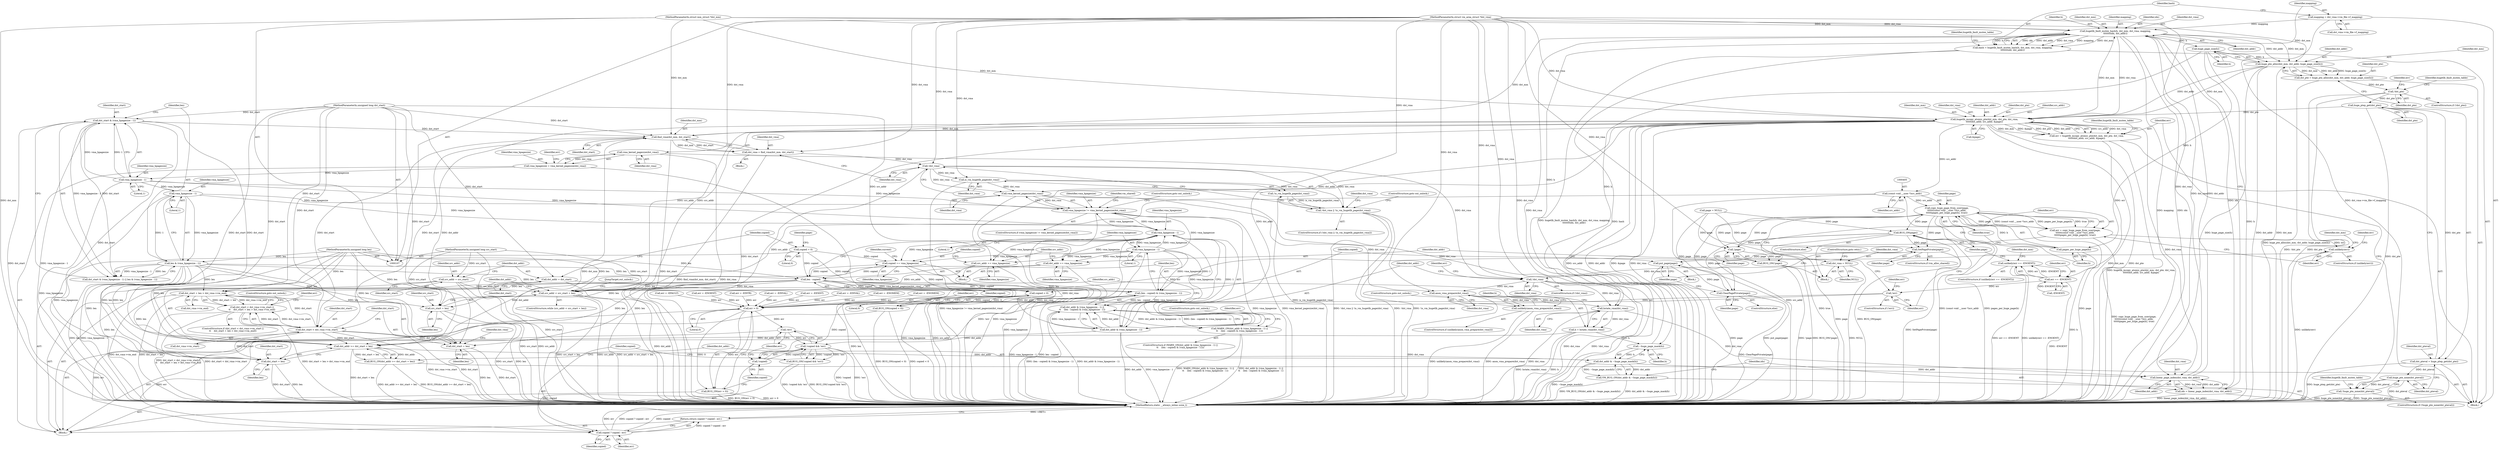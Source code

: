 digraph "0_linux_29ec90660d68bbdd69507c1c8b4e33aa299278b1_2@API" {
"1000314" [label="(Call,hugetlb_fault_mutex_hash(h, dst_mm, dst_vma, mapping,\n\t\t\t\t\t\t\t\tidx, dst_addr))"];
"1000298" [label="(Call,~huge_page_mask(h))"];
"1000335" [label="(Call,huge_page_size(h))"];
"1000314" [label="(Call,hugetlb_fault_mutex_hash(h, dst_mm, dst_vma, mapping,\n\t\t\t\t\t\t\t\tidx, dst_addr))"];
"1000368" [label="(Call,hugetlb_mcopy_atomic_pte(dst_mm, dst_pte, dst_vma,\n\t\t\t\t\t\tdst_addr, src_addr, &page))"];
"1000332" [label="(Call,huge_pte_alloc(dst_mm, dst_addr, huge_page_size(h)))"];
"1000108" [label="(MethodParameterIn,struct mm_struct *dst_mm)"];
"1000353" [label="(Call,huge_ptep_get(dst_pte))"];
"1000338" [label="(Call,!dst_pte)"];
"1000330" [label="(Call,dst_pte = huge_pte_alloc(dst_mm, dst_addr, huge_page_size(h)))"];
"1000109" [label="(MethodParameterIn,struct vm_area_struct *dst_vma)"];
"1000282" [label="(Call,src_addr < src_start + len)"];
"1000153" [label="(Call,src_addr = src_start)"];
"1000111" [label="(MethodParameterIn,unsigned long src_start)"];
"1000404" [label="(Call,(const void __user *)src_addr)"];
"1000438" [label="(Call,src_addr += vma_hpagesize)"];
"1000253" [label="(Call,vma_hpagesize - 1)"];
"1000177" [label="(Call,vma_hpagesize - 1)"];
"1000165" [label="(Call,vma_hpagesize = vma_kernel_pagesize(dst_vma))"];
"1000167" [label="(Call,vma_kernel_pagesize(dst_vma))"];
"1000236" [label="(Call,vma_hpagesize != vma_kernel_pagesize(dst_vma))"];
"1000260" [label="(Call,vma_hpagesize - 1)"];
"1000182" [label="(Call,vma_hpagesize - 1)"];
"1000238" [label="(Call,vma_kernel_pagesize(dst_vma))"];
"1000205" [label="(Call,is_vm_hugetlb_page(dst_vma))"];
"1000202" [label="(Call,!dst_vma)"];
"1000195" [label="(Call,dst_vma = find_vma(dst_mm, dst_start))"];
"1000197" [label="(Call,find_vma(dst_mm, dst_start))"];
"1000175" [label="(Call,dst_start & (vma_hpagesize - 1))"];
"1000110" [label="(MethodParameterIn,unsigned long dst_start)"];
"1000218" [label="(Call,dst_start < dst_vma->vm_start)"];
"1000180" [label="(Call,len & (vma_hpagesize - 1))"];
"1000112" [label="(MethodParameterIn,unsigned long len)"];
"1000257" [label="(Call,len - copied)"];
"1000441" [label="(Call,copied += vma_hpagesize)"];
"1000159" [label="(Call,copied = 0)"];
"1000302" [label="(Call,linear_page_index(dst_vma, dst_addr))"];
"1000279" [label="(Call,hstate_vma(dst_vma))"];
"1000188" [label="(Call,!dst_vma)"];
"1000424" [label="(Call,dst_vma = NULL)"];
"1000274" [label="(Call,anon_vma_prepare(dst_vma))"];
"1000296" [label="(Call,dst_addr & ~huge_page_mask(h))"];
"1000290" [label="(Call,dst_addr >= dst_start + len)"];
"1000435" [label="(Call,dst_addr += vma_hpagesize)"];
"1000251" [label="(Call,dst_addr & (vma_hpagesize - 1))"];
"1000156" [label="(Call,dst_addr = dst_start)"];
"1000305" [label="(Call,mapping = dst_vma->vm_file->f_mapping)"];
"1000300" [label="(Call,idx = linear_page_index(dst_vma, dst_addr))"];
"1000277" [label="(Call,h = hstate_vma(dst_vma))"];
"1000312" [label="(Call,hash = hugetlb_fault_mutex_hash(h, dst_mm, dst_vma, mapping,\n\t\t\t\t\t\t\t\tidx, dst_addr))"];
"1000351" [label="(Call,dst_pteval = huge_ptep_get(dst_pte))"];
"1000357" [label="(Call,huge_pte_none(dst_pteval))"];
"1000356" [label="(Call,!huge_pte_none(dst_pteval))"];
"1000201" [label="(Call,!dst_vma || !is_vm_hugetlb_page(dst_vma))"];
"1000204" [label="(Call,!is_vm_hugetlb_page(dst_vma))"];
"1000250" [label="(Call,dst_addr & (vma_hpagesize - 1) ||\n\t\t    (len - copied) & (vma_hpagesize - 1))"];
"1000249" [label="(Call,WARN_ON(dst_addr & (vma_hpagesize - 1) ||\n\t\t    (len - copied) & (vma_hpagesize - 1)))"];
"1000289" [label="(Call,BUG_ON(dst_addr >= dst_start + len))"];
"1000295" [label="(Call,VM_BUG_ON(dst_addr & ~huge_page_mask(h)))"];
"1000407" [label="(Call,pages_per_huge_page(h))"];
"1000402" [label="(Call,copy_huge_page_from_user(page,\n\t\t\t\t\t\t(const void __user *)src_addr,\n\t\t\t\t\t\tpages_per_huge_page(h), true))"];
"1000398" [label="(Call,!page)"];
"1000397" [label="(Call,BUG_ON(!page))"];
"1000400" [label="(Call,err = copy_huge_page_from_user(page,\n\t\t\t\t\t\t(const void __user *)src_addr,\n\t\t\t\t\t\tpages_per_huge_page(h), true))"];
"1000411" [label="(Call,unlikely(err))"];
"1000478" [label="(Call,err > 0)"];
"1000477" [label="(Call,BUG_ON(err > 0))"];
"1000485" [label="(Call,!err)"];
"1000482" [label="(Call,!copied && !err)"];
"1000481" [label="(Call,BUG_ON(!copied && !err))"];
"1000488" [label="(Call,copied ? copied : err)"];
"1000487" [label="(Return,return copied ? copied : err;)"];
"1000429" [label="(Call,BUG_ON(page))"];
"1000466" [label="(Call,SetPagePrivate(page))"];
"1000471" [label="(Call,put_page(page))"];
"1000469" [label="(Call,ClearPagePrivate(page))"];
"1000256" [label="(Call,(len - copied) & (vma_hpagesize - 1))"];
"1000223" [label="(Call,dst_start + len > dst_vma->vm_end)"];
"1000217" [label="(Call,dst_start < dst_vma->vm_start ||\n\t\t    dst_start + len > dst_vma->vm_end)"];
"1000224" [label="(Call,dst_start + len)"];
"1000284" [label="(Call,src_start + len)"];
"1000292" [label="(Call,dst_start + len)"];
"1000474" [label="(Call,copied < 0)"];
"1000473" [label="(Call,BUG_ON(copied < 0))"];
"1000483" [label="(Call,!copied)"];
"1000273" [label="(Call,unlikely(anon_vma_prepare(dst_vma)))"];
"1000366" [label="(Call,err = hugetlb_mcopy_atomic_pte(dst_mm, dst_pte, dst_vma,\n\t\t\t\t\t\tdst_addr, src_addr, &page))"];
"1000387" [label="(Call,err == -ENOENT)"];
"1000386" [label="(Call,unlikely(err == -ENOENT))"];
"1000432" [label="(Call,!err)"];
"1000474" [label="(Call,copied < 0)"];
"1000276" [label="(ControlStructure,goto out_unlock;)"];
"1000315" [label="(Identifier,h)"];
"1000249" [label="(Call,WARN_ON(dst_addr & (vma_hpagesize - 1) ||\n\t\t    (len - copied) & (vma_hpagesize - 1)))"];
"1000198" [label="(Identifier,dst_mm)"];
"1000429" [label="(Call,BUG_ON(page))"];
"1000182" [label="(Call,vma_hpagesize - 1)"];
"1000199" [label="(Identifier,dst_start)"];
"1000482" [label="(Call,!copied && !err)"];
"1000402" [label="(Call,copy_huge_page_from_user(page,\n\t\t\t\t\t\t(const void __user *)src_addr,\n\t\t\t\t\t\tpages_per_huge_page(h), true))"];
"1000473" [label="(Call,BUG_ON(copied < 0))"];
"1000478" [label="(Call,err > 0)"];
"1000168" [label="(Identifier,dst_vma)"];
"1000441" [label="(Call,copied += vma_hpagesize)"];
"1000295" [label="(Call,VM_BUG_ON(dst_addr & ~huge_page_mask(h)))"];
"1000438" [label="(Call,src_addr += vma_hpagesize)"];
"1000338" [label="(Call,!dst_pte)"];
"1000204" [label="(Call,!is_vm_hugetlb_page(dst_vma))"];
"1000287" [label="(Block,)"];
"1000248" [label="(ControlStructure,if (WARN_ON(dst_addr & (vma_hpagesize - 1) ||\n\t\t    (len - copied) & (vma_hpagesize - 1))))"];
"1000154" [label="(Identifier,src_addr)"];
"1000344" [label="(Identifier,hugetlb_fault_mutex_table)"];
"1000195" [label="(Call,dst_vma = find_vma(dst_mm, dst_start))"];
"1000190" [label="(Block,)"];
"1000463" [label="(Block,)"];
"1000386" [label="(Call,unlikely(err == -ENOENT))"];
"1000385" [label="(ControlStructure,if (unlikely(err == -ENOENT)))"];
"1000395" [label="(Identifier,dst_mm)"];
"1000170" [label="(Identifier,err)"];
"1000337" [label="(ControlStructure,if (!dst_pte))"];
"1000348" [label="(Identifier,err)"];
"1000437" [label="(Identifier,vma_hpagesize)"];
"1000205" [label="(Call,is_vm_hugetlb_page(dst_vma))"];
"1000280" [label="(Identifier,dst_vma)"];
"1000443" [label="(Identifier,vma_hpagesize)"];
"1000216" [label="(ControlStructure,if (dst_start < dst_vma->vm_start ||\n\t\t    dst_start + len > dst_vma->vm_end))"];
"1000112" [label="(MethodParameterIn,unsigned long len)"];
"1000175" [label="(Call,dst_start & (vma_hpagesize - 1))"];
"1000355" [label="(ControlStructure,if (!huge_pte_none(dst_pteval)))"];
"1000212" [label="(Identifier,dst_vma)"];
"1000469" [label="(Call,ClearPagePrivate(page))"];
"1000231" [label="(Call,err = -EINVAL)"];
"1000488" [label="(Call,copied ? copied : err)"];
"1000178" [label="(Identifier,vma_hpagesize)"];
"1000272" [label="(ControlStructure,if (unlikely(anon_vma_prepare(dst_vma))))"];
"1000242" [label="(Identifier,vm_shared)"];
"1000301" [label="(Identifier,idx)"];
"1000363" [label="(Identifier,hugetlb_fault_mutex_table)"];
"1000219" [label="(Identifier,dst_start)"];
"1000415" [label="(Identifier,err)"];
"1000236" [label="(Call,vma_hpagesize != vma_kernel_pagesize(dst_vma))"];
"1000431" [label="(ControlStructure,if (!err))"];
"1000486" [label="(Identifier,err)"];
"1000110" [label="(MethodParameterIn,unsigned long dst_start)"];
"1000330" [label="(Call,dst_pte = huge_pte_alloc(dst_mm, dst_addr, huge_page_size(h)))"];
"1000454" [label="(JumpTarget,out_unlock:)"];
"1000440" [label="(Identifier,vma_hpagesize)"];
"1000468" [label="(ControlStructure,else)"];
"1000404" [label="(Call,(const void __user *)src_addr)"];
"1000487" [label="(Return,return copied ? copied : err;)"];
"1000399" [label="(Identifier,page)"];
"1000466" [label="(Call,SetPagePrivate(page))"];
"1000259" [label="(Identifier,copied)"];
"1000477" [label="(Call,BUG_ON(err > 0))"];
"1000410" [label="(ControlStructure,if (unlikely(err)))"];
"1000230" [label="(ControlStructure,goto out_unlock;)"];
"1000273" [label="(Call,unlikely(anon_vma_prepare(dst_vma)))"];
"1000306" [label="(Identifier,mapping)"];
"1000160" [label="(Identifier,copied)"];
"1000480" [label="(Literal,0)"];
"1000305" [label="(Call,mapping = dst_vma->vm_file->f_mapping)"];
"1000412" [label="(Identifier,err)"];
"1000407" [label="(Call,pages_per_huge_page(h))"];
"1000347" [label="(Call,err = -EEXIST)"];
"1000274" [label="(Call,anon_vma_prepare(dst_vma))"];
"1000169" [label="(Call,err = -EINVAL)"];
"1000206" [label="(Identifier,dst_vma)"];
"1000324" [label="(Identifier,hugetlb_fault_mutex_table)"];
"1000356" [label="(Call,!huge_pte_none(dst_pteval))"];
"1000373" [label="(Identifier,src_addr)"];
"1000326" [label="(Call,err = -ENOMEM)"];
"1000470" [label="(Identifier,page)"];
"1000485" [label="(Call,!err)"];
"1000369" [label="(Identifier,dst_mm)"];
"1000334" [label="(Identifier,dst_addr)"];
"1000483" [label="(Call,!copied)"];
"1000467" [label="(Identifier,page)"];
"1000371" [label="(Identifier,dst_vma)"];
"1000281" [label="(ControlStructure,while (src_addr < src_start + len))"];
"1000200" [label="(ControlStructure,if (!dst_vma || !is_vm_hugetlb_page(dst_vma)))"];
"1000316" [label="(Identifier,dst_mm)"];
"1000189" [label="(Identifier,dst_vma)"];
"1000279" [label="(Call,hstate_vma(dst_vma))"];
"1000255" [label="(Literal,1)"];
"1000161" [label="(Literal,0)"];
"1000296" [label="(Call,dst_addr & ~huge_page_mask(h))"];
"1000167" [label="(Call,vma_kernel_pagesize(dst_vma))"];
"1000196" [label="(Identifier,dst_vma)"];
"1000379" [label="(Identifier,hugetlb_fault_mutex_table)"];
"1000201" [label="(Call,!dst_vma || !is_vm_hugetlb_page(dst_vma))"];
"1000179" [label="(Literal,1)"];
"1000432" [label="(Call,!err)"];
"1000183" [label="(Identifier,vma_hpagesize)"];
"1000225" [label="(Identifier,dst_start)"];
"1000312" [label="(Call,hash = hugetlb_fault_mutex_hash(h, dst_mm, dst_vma, mapping,\n\t\t\t\t\t\t\t\tidx, dst_addr))"];
"1000318" [label="(Identifier,mapping)"];
"1000250" [label="(Call,dst_addr & (vma_hpagesize - 1) ||\n\t\t    (len - copied) & (vma_hpagesize - 1))"];
"1000253" [label="(Call,vma_hpagesize - 1)"];
"1000298" [label="(Call,~huge_page_mask(h))"];
"1000111" [label="(MethodParameterIn,unsigned long src_start)"];
"1000218" [label="(Call,dst_start < dst_vma->vm_start)"];
"1000264" [label="(Call,err = -ENOMEM)"];
"1000354" [label="(Identifier,dst_pte)"];
"1000282" [label="(Call,src_addr < src_start + len)"];
"1000353" [label="(Call,huge_ptep_get(dst_pte))"];
"1000227" [label="(Call,dst_vma->vm_end)"];
"1000435" [label="(Call,dst_addr += vma_hpagesize)"];
"1000439" [label="(Identifier,src_addr)"];
"1000158" [label="(Identifier,dst_start)"];
"1000414" [label="(Call,err = -EFAULT)"];
"1000299" [label="(Identifier,h)"];
"1000302" [label="(Call,linear_page_index(dst_vma, dst_addr))"];
"1000265" [label="(Identifier,err)"];
"1000226" [label="(Identifier,len)"];
"1000409" [label="(Identifier,true)"];
"1000162" [label="(Call,page = NULL)"];
"1000442" [label="(Identifier,copied)"];
"1000277" [label="(Call,h = hstate_vma(dst_vma))"];
"1000263" [label="(ControlStructure,goto out_unlock;)"];
"1000403" [label="(Identifier,page)"];
"1000481" [label="(Call,BUG_ON(!copied && !err))"];
"1000333" [label="(Identifier,dst_mm)"];
"1000262" [label="(Literal,1)"];
"1000430" [label="(Identifier,page)"];
"1000464" [label="(ControlStructure,if (vm_alloc_shared))"];
"1000387" [label="(Call,err == -ENOENT)"];
"1000357" [label="(Call,huge_pte_none(dst_pteval))"];
"1000304" [label="(Identifier,dst_addr)"];
"1000374" [label="(Call,&page)"];
"1000401" [label="(Identifier,err)"];
"1000220" [label="(Call,dst_vma->vm_start)"];
"1000422" [label="(Identifier,dst_mm)"];
"1000224" [label="(Call,dst_start + len)"];
"1000427" [label="(ControlStructure,goto retry;)"];
"1000109" [label="(MethodParameterIn,struct vm_area_struct *dst_vma)"];
"1000188" [label="(Call,!dst_vma)"];
"1000408" [label="(Identifier,h)"];
"1000397" [label="(Call,BUG_ON(!page))"];
"1000452" [label="(Identifier,err)"];
"1000319" [label="(Identifier,idx)"];
"1000228" [label="(Identifier,dst_vma)"];
"1000235" [label="(ControlStructure,if (vma_hpagesize != vma_kernel_pagesize(dst_vma)))"];
"1000239" [label="(Identifier,dst_vma)"];
"1000176" [label="(Identifier,dst_start)"];
"1000203" [label="(Identifier,dst_vma)"];
"1000428" [label="(ControlStructure,else)"];
"1000180" [label="(Call,len & (vma_hpagesize - 1))"];
"1000257" [label="(Call,len - copied)"];
"1000411" [label="(Call,unlikely(err))"];
"1000184" [label="(Literal,1)"];
"1000223" [label="(Call,dst_start + len > dst_vma->vm_end)"];
"1000202" [label="(Call,!dst_vma)"];
"1000433" [label="(Identifier,err)"];
"1000389" [label="(Call,-ENOENT)"];
"1000207" [label="(ControlStructure,goto out_unlock;)"];
"1000425" [label="(Identifier,dst_vma)"];
"1000368" [label="(Call,hugetlb_mcopy_atomic_pte(dst_mm, dst_pte, dst_vma,\n\t\t\t\t\t\tdst_addr, src_addr, &page))"];
"1000177" [label="(Call,vma_hpagesize - 1)"];
"1000157" [label="(Identifier,dst_addr)"];
"1000331" [label="(Identifier,dst_pte)"];
"1000400" [label="(Call,err = copy_huge_page_from_user(page,\n\t\t\t\t\t\t(const void __user *)src_addr,\n\t\t\t\t\t\tpages_per_huge_page(h), true))"];
"1000191" [label="(Call,err = -ENOENT)"];
"1000335" [label="(Call,huge_page_size(h))"];
"1000275" [label="(Identifier,dst_vma)"];
"1000339" [label="(Identifier,dst_pte)"];
"1000367" [label="(Identifier,err)"];
"1000291" [label="(Identifier,dst_addr)"];
"1000320" [label="(Identifier,dst_addr)"];
"1000424" [label="(Call,dst_vma = NULL)"];
"1000283" [label="(Identifier,src_addr)"];
"1000434" [label="(Block,)"];
"1000388" [label="(Identifier,err)"];
"1000289" [label="(Call,BUG_ON(dst_addr >= dst_start + len))"];
"1000187" [label="(ControlStructure,if (!dst_vma))"];
"1000406" [label="(Identifier,src_addr)"];
"1000471" [label="(Call,put_page(page))"];
"1000260" [label="(Call,vma_hpagesize - 1)"];
"1000181" [label="(Identifier,len)"];
"1000251" [label="(Call,dst_addr & (vma_hpagesize - 1))"];
"1000240" [label="(ControlStructure,goto out_unlock;)"];
"1000475" [label="(Identifier,copied)"];
"1000256" [label="(Call,(len - copied) & (vma_hpagesize - 1))"];
"1000254" [label="(Identifier,vma_hpagesize)"];
"1000372" [label="(Identifier,dst_addr)"];
"1000358" [label="(Identifier,dst_pteval)"];
"1000155" [label="(Identifier,src_start)"];
"1000490" [label="(Identifier,copied)"];
"1000293" [label="(Identifier,dst_start)"];
"1000303" [label="(Identifier,dst_vma)"];
"1000479" [label="(Identifier,err)"];
"1000166" [label="(Identifier,vma_hpagesize)"];
"1000370" [label="(Identifier,dst_pte)"];
"1000484" [label="(Identifier,copied)"];
"1000258" [label="(Identifier,len)"];
"1000163" [label="(Identifier,page)"];
"1000307" [label="(Call,dst_vma->vm_file->f_mapping)"];
"1000217" [label="(Call,dst_start < dst_vma->vm_start ||\n\t\t    dst_start + len > dst_vma->vm_end)"];
"1000352" [label="(Identifier,dst_pteval)"];
"1000366" [label="(Call,err = hugetlb_mcopy_atomic_pte(dst_mm, dst_pte, dst_vma,\n\t\t\t\t\t\tdst_addr, src_addr, &page))"];
"1000197" [label="(Call,find_vma(dst_mm, dst_start))"];
"1000278" [label="(Identifier,h)"];
"1000153" [label="(Call,src_addr = src_start)"];
"1000446" [label="(Identifier,current)"];
"1000284" [label="(Call,src_start + len)"];
"1000252" [label="(Identifier,dst_addr)"];
"1000447" [label="(Call,err = -EINTR)"];
"1000174" [label="(Call,dst_start & (vma_hpagesize - 1) || len & (vma_hpagesize - 1))"];
"1000108" [label="(MethodParameterIn,struct mm_struct *dst_mm)"];
"1000156" [label="(Call,dst_addr = dst_start)"];
"1000491" [label="(Identifier,err)"];
"1000472" [label="(Identifier,page)"];
"1000476" [label="(Literal,0)"];
"1000114" [label="(Block,)"];
"1000436" [label="(Identifier,dst_addr)"];
"1000292" [label="(Call,dst_start + len)"];
"1000391" [label="(Block,)"];
"1000159" [label="(Call,copied = 0)"];
"1000290" [label="(Call,dst_addr >= dst_start + len)"];
"1000317" [label="(Identifier,dst_vma)"];
"1000238" [label="(Call,vma_kernel_pagesize(dst_vma))"];
"1000192" [label="(Identifier,err)"];
"1000261" [label="(Identifier,vma_hpagesize)"];
"1000286" [label="(Identifier,len)"];
"1000232" [label="(Identifier,err)"];
"1000237" [label="(Identifier,vma_hpagesize)"];
"1000285" [label="(Identifier,src_start)"];
"1000314" [label="(Call,hugetlb_fault_mutex_hash(h, dst_mm, dst_vma, mapping,\n\t\t\t\t\t\t\t\tidx, dst_addr))"];
"1000300" [label="(Call,idx = linear_page_index(dst_vma, dst_addr))"];
"1000313" [label="(Identifier,hash)"];
"1000492" [label="(MethodReturn,static __always_inline ssize_t)"];
"1000165" [label="(Call,vma_hpagesize = vma_kernel_pagesize(dst_vma))"];
"1000426" [label="(Identifier,NULL)"];
"1000332" [label="(Call,huge_pte_alloc(dst_mm, dst_addr, huge_page_size(h)))"];
"1000294" [label="(Identifier,len)"];
"1000351" [label="(Call,dst_pteval = huge_ptep_get(dst_pte))"];
"1000398" [label="(Call,!page)"];
"1000297" [label="(Identifier,dst_addr)"];
"1000489" [label="(Identifier,copied)"];
"1000336" [label="(Identifier,h)"];
"1000314" -> "1000312"  [label="AST: "];
"1000314" -> "1000320"  [label="CFG: "];
"1000315" -> "1000314"  [label="AST: "];
"1000316" -> "1000314"  [label="AST: "];
"1000317" -> "1000314"  [label="AST: "];
"1000318" -> "1000314"  [label="AST: "];
"1000319" -> "1000314"  [label="AST: "];
"1000320" -> "1000314"  [label="AST: "];
"1000312" -> "1000314"  [label="CFG: "];
"1000314" -> "1000492"  [label="DDG: mapping"];
"1000314" -> "1000492"  [label="DDG: idx"];
"1000314" -> "1000492"  [label="DDG: dst_vma"];
"1000314" -> "1000312"  [label="DDG: idx"];
"1000314" -> "1000312"  [label="DDG: dst_addr"];
"1000314" -> "1000312"  [label="DDG: dst_vma"];
"1000314" -> "1000312"  [label="DDG: mapping"];
"1000314" -> "1000312"  [label="DDG: dst_mm"];
"1000314" -> "1000312"  [label="DDG: h"];
"1000298" -> "1000314"  [label="DDG: h"];
"1000368" -> "1000314"  [label="DDG: dst_mm"];
"1000197" -> "1000314"  [label="DDG: dst_mm"];
"1000108" -> "1000314"  [label="DDG: dst_mm"];
"1000302" -> "1000314"  [label="DDG: dst_vma"];
"1000302" -> "1000314"  [label="DDG: dst_addr"];
"1000109" -> "1000314"  [label="DDG: dst_vma"];
"1000305" -> "1000314"  [label="DDG: mapping"];
"1000300" -> "1000314"  [label="DDG: idx"];
"1000314" -> "1000332"  [label="DDG: dst_mm"];
"1000314" -> "1000332"  [label="DDG: dst_addr"];
"1000314" -> "1000335"  [label="DDG: h"];
"1000314" -> "1000368"  [label="DDG: dst_vma"];
"1000298" -> "1000296"  [label="AST: "];
"1000298" -> "1000299"  [label="CFG: "];
"1000299" -> "1000298"  [label="AST: "];
"1000296" -> "1000298"  [label="CFG: "];
"1000298" -> "1000296"  [label="DDG: h"];
"1000335" -> "1000298"  [label="DDG: h"];
"1000277" -> "1000298"  [label="DDG: h"];
"1000335" -> "1000332"  [label="AST: "];
"1000335" -> "1000336"  [label="CFG: "];
"1000336" -> "1000335"  [label="AST: "];
"1000332" -> "1000335"  [label="CFG: "];
"1000335" -> "1000492"  [label="DDG: h"];
"1000335" -> "1000332"  [label="DDG: h"];
"1000335" -> "1000407"  [label="DDG: h"];
"1000368" -> "1000366"  [label="AST: "];
"1000368" -> "1000374"  [label="CFG: "];
"1000369" -> "1000368"  [label="AST: "];
"1000370" -> "1000368"  [label="AST: "];
"1000371" -> "1000368"  [label="AST: "];
"1000372" -> "1000368"  [label="AST: "];
"1000373" -> "1000368"  [label="AST: "];
"1000374" -> "1000368"  [label="AST: "];
"1000366" -> "1000368"  [label="CFG: "];
"1000368" -> "1000492"  [label="DDG: dst_mm"];
"1000368" -> "1000492"  [label="DDG: dst_pte"];
"1000368" -> "1000492"  [label="DDG: src_addr"];
"1000368" -> "1000492"  [label="DDG: dst_addr"];
"1000368" -> "1000492"  [label="DDG: &page"];
"1000368" -> "1000492"  [label="DDG: dst_vma"];
"1000368" -> "1000197"  [label="DDG: dst_mm"];
"1000368" -> "1000251"  [label="DDG: dst_addr"];
"1000368" -> "1000282"  [label="DDG: src_addr"];
"1000368" -> "1000290"  [label="DDG: dst_addr"];
"1000368" -> "1000302"  [label="DDG: dst_vma"];
"1000368" -> "1000366"  [label="DDG: src_addr"];
"1000368" -> "1000366"  [label="DDG: dst_vma"];
"1000368" -> "1000366"  [label="DDG: dst_mm"];
"1000368" -> "1000366"  [label="DDG: &page"];
"1000368" -> "1000366"  [label="DDG: dst_pte"];
"1000368" -> "1000366"  [label="DDG: dst_addr"];
"1000332" -> "1000368"  [label="DDG: dst_mm"];
"1000332" -> "1000368"  [label="DDG: dst_addr"];
"1000108" -> "1000368"  [label="DDG: dst_mm"];
"1000353" -> "1000368"  [label="DDG: dst_pte"];
"1000109" -> "1000368"  [label="DDG: dst_vma"];
"1000282" -> "1000368"  [label="DDG: src_addr"];
"1000368" -> "1000404"  [label="DDG: src_addr"];
"1000368" -> "1000435"  [label="DDG: dst_addr"];
"1000368" -> "1000438"  [label="DDG: src_addr"];
"1000332" -> "1000330"  [label="AST: "];
"1000333" -> "1000332"  [label="AST: "];
"1000334" -> "1000332"  [label="AST: "];
"1000330" -> "1000332"  [label="CFG: "];
"1000332" -> "1000492"  [label="DDG: dst_addr"];
"1000332" -> "1000492"  [label="DDG: dst_mm"];
"1000332" -> "1000492"  [label="DDG: huge_page_size(h)"];
"1000332" -> "1000330"  [label="DDG: dst_mm"];
"1000332" -> "1000330"  [label="DDG: dst_addr"];
"1000332" -> "1000330"  [label="DDG: huge_page_size(h)"];
"1000108" -> "1000332"  [label="DDG: dst_mm"];
"1000108" -> "1000107"  [label="AST: "];
"1000108" -> "1000492"  [label="DDG: dst_mm"];
"1000108" -> "1000197"  [label="DDG: dst_mm"];
"1000353" -> "1000351"  [label="AST: "];
"1000353" -> "1000354"  [label="CFG: "];
"1000354" -> "1000353"  [label="AST: "];
"1000351" -> "1000353"  [label="CFG: "];
"1000353" -> "1000492"  [label="DDG: dst_pte"];
"1000353" -> "1000351"  [label="DDG: dst_pte"];
"1000338" -> "1000353"  [label="DDG: dst_pte"];
"1000338" -> "1000337"  [label="AST: "];
"1000338" -> "1000339"  [label="CFG: "];
"1000339" -> "1000338"  [label="AST: "];
"1000344" -> "1000338"  [label="CFG: "];
"1000348" -> "1000338"  [label="CFG: "];
"1000338" -> "1000492"  [label="DDG: dst_pte"];
"1000338" -> "1000492"  [label="DDG: !dst_pte"];
"1000330" -> "1000338"  [label="DDG: dst_pte"];
"1000330" -> "1000287"  [label="AST: "];
"1000331" -> "1000330"  [label="AST: "];
"1000339" -> "1000330"  [label="CFG: "];
"1000330" -> "1000492"  [label="DDG: huge_pte_alloc(dst_mm, dst_addr, huge_page_size(h))"];
"1000109" -> "1000107"  [label="AST: "];
"1000109" -> "1000492"  [label="DDG: dst_vma"];
"1000109" -> "1000167"  [label="DDG: dst_vma"];
"1000109" -> "1000188"  [label="DDG: dst_vma"];
"1000109" -> "1000195"  [label="DDG: dst_vma"];
"1000109" -> "1000202"  [label="DDG: dst_vma"];
"1000109" -> "1000205"  [label="DDG: dst_vma"];
"1000109" -> "1000238"  [label="DDG: dst_vma"];
"1000109" -> "1000274"  [label="DDG: dst_vma"];
"1000109" -> "1000279"  [label="DDG: dst_vma"];
"1000109" -> "1000302"  [label="DDG: dst_vma"];
"1000109" -> "1000424"  [label="DDG: dst_vma"];
"1000282" -> "1000281"  [label="AST: "];
"1000282" -> "1000284"  [label="CFG: "];
"1000283" -> "1000282"  [label="AST: "];
"1000284" -> "1000282"  [label="AST: "];
"1000291" -> "1000282"  [label="CFG: "];
"1000454" -> "1000282"  [label="CFG: "];
"1000282" -> "1000492"  [label="DDG: src_addr < src_start + len"];
"1000282" -> "1000492"  [label="DDG: src_start + len"];
"1000282" -> "1000492"  [label="DDG: src_addr"];
"1000153" -> "1000282"  [label="DDG: src_addr"];
"1000404" -> "1000282"  [label="DDG: src_addr"];
"1000438" -> "1000282"  [label="DDG: src_addr"];
"1000111" -> "1000282"  [label="DDG: src_start"];
"1000180" -> "1000282"  [label="DDG: len"];
"1000257" -> "1000282"  [label="DDG: len"];
"1000112" -> "1000282"  [label="DDG: len"];
"1000153" -> "1000114"  [label="AST: "];
"1000153" -> "1000155"  [label="CFG: "];
"1000154" -> "1000153"  [label="AST: "];
"1000155" -> "1000153"  [label="AST: "];
"1000157" -> "1000153"  [label="CFG: "];
"1000153" -> "1000492"  [label="DDG: src_addr"];
"1000153" -> "1000492"  [label="DDG: src_start"];
"1000111" -> "1000153"  [label="DDG: src_start"];
"1000111" -> "1000107"  [label="AST: "];
"1000111" -> "1000492"  [label="DDG: src_start"];
"1000111" -> "1000284"  [label="DDG: src_start"];
"1000404" -> "1000402"  [label="AST: "];
"1000404" -> "1000406"  [label="CFG: "];
"1000405" -> "1000404"  [label="AST: "];
"1000406" -> "1000404"  [label="AST: "];
"1000408" -> "1000404"  [label="CFG: "];
"1000404" -> "1000492"  [label="DDG: src_addr"];
"1000404" -> "1000402"  [label="DDG: src_addr"];
"1000438" -> "1000434"  [label="AST: "];
"1000438" -> "1000440"  [label="CFG: "];
"1000439" -> "1000438"  [label="AST: "];
"1000440" -> "1000438"  [label="AST: "];
"1000442" -> "1000438"  [label="CFG: "];
"1000438" -> "1000492"  [label="DDG: src_addr"];
"1000253" -> "1000438"  [label="DDG: vma_hpagesize"];
"1000260" -> "1000438"  [label="DDG: vma_hpagesize"];
"1000253" -> "1000251"  [label="AST: "];
"1000253" -> "1000255"  [label="CFG: "];
"1000254" -> "1000253"  [label="AST: "];
"1000255" -> "1000253"  [label="AST: "];
"1000251" -> "1000253"  [label="CFG: "];
"1000253" -> "1000492"  [label="DDG: vma_hpagesize"];
"1000253" -> "1000236"  [label="DDG: vma_hpagesize"];
"1000253" -> "1000251"  [label="DDG: vma_hpagesize"];
"1000253" -> "1000251"  [label="DDG: 1"];
"1000177" -> "1000253"  [label="DDG: vma_hpagesize"];
"1000236" -> "1000253"  [label="DDG: vma_hpagesize"];
"1000260" -> "1000253"  [label="DDG: vma_hpagesize"];
"1000182" -> "1000253"  [label="DDG: vma_hpagesize"];
"1000253" -> "1000260"  [label="DDG: vma_hpagesize"];
"1000253" -> "1000435"  [label="DDG: vma_hpagesize"];
"1000253" -> "1000441"  [label="DDG: vma_hpagesize"];
"1000177" -> "1000175"  [label="AST: "];
"1000177" -> "1000179"  [label="CFG: "];
"1000178" -> "1000177"  [label="AST: "];
"1000179" -> "1000177"  [label="AST: "];
"1000175" -> "1000177"  [label="CFG: "];
"1000177" -> "1000492"  [label="DDG: vma_hpagesize"];
"1000177" -> "1000175"  [label="DDG: vma_hpagesize"];
"1000177" -> "1000175"  [label="DDG: 1"];
"1000165" -> "1000177"  [label="DDG: vma_hpagesize"];
"1000177" -> "1000182"  [label="DDG: vma_hpagesize"];
"1000177" -> "1000236"  [label="DDG: vma_hpagesize"];
"1000165" -> "1000114"  [label="AST: "];
"1000165" -> "1000167"  [label="CFG: "];
"1000166" -> "1000165"  [label="AST: "];
"1000167" -> "1000165"  [label="AST: "];
"1000170" -> "1000165"  [label="CFG: "];
"1000165" -> "1000492"  [label="DDG: vma_kernel_pagesize(dst_vma)"];
"1000167" -> "1000165"  [label="DDG: dst_vma"];
"1000167" -> "1000168"  [label="CFG: "];
"1000168" -> "1000167"  [label="AST: "];
"1000167" -> "1000492"  [label="DDG: dst_vma"];
"1000167" -> "1000188"  [label="DDG: dst_vma"];
"1000236" -> "1000235"  [label="AST: "];
"1000236" -> "1000238"  [label="CFG: "];
"1000237" -> "1000236"  [label="AST: "];
"1000238" -> "1000236"  [label="AST: "];
"1000240" -> "1000236"  [label="CFG: "];
"1000242" -> "1000236"  [label="CFG: "];
"1000236" -> "1000492"  [label="DDG: vma_hpagesize"];
"1000236" -> "1000492"  [label="DDG: vma_hpagesize != vma_kernel_pagesize(dst_vma)"];
"1000236" -> "1000492"  [label="DDG: vma_kernel_pagesize(dst_vma)"];
"1000260" -> "1000236"  [label="DDG: vma_hpagesize"];
"1000182" -> "1000236"  [label="DDG: vma_hpagesize"];
"1000238" -> "1000236"  [label="DDG: dst_vma"];
"1000260" -> "1000256"  [label="AST: "];
"1000260" -> "1000262"  [label="CFG: "];
"1000261" -> "1000260"  [label="AST: "];
"1000262" -> "1000260"  [label="AST: "];
"1000256" -> "1000260"  [label="CFG: "];
"1000260" -> "1000492"  [label="DDG: vma_hpagesize"];
"1000260" -> "1000256"  [label="DDG: vma_hpagesize"];
"1000260" -> "1000256"  [label="DDG: 1"];
"1000260" -> "1000435"  [label="DDG: vma_hpagesize"];
"1000260" -> "1000441"  [label="DDG: vma_hpagesize"];
"1000182" -> "1000180"  [label="AST: "];
"1000182" -> "1000184"  [label="CFG: "];
"1000183" -> "1000182"  [label="AST: "];
"1000184" -> "1000182"  [label="AST: "];
"1000180" -> "1000182"  [label="CFG: "];
"1000182" -> "1000492"  [label="DDG: vma_hpagesize"];
"1000182" -> "1000180"  [label="DDG: vma_hpagesize"];
"1000182" -> "1000180"  [label="DDG: 1"];
"1000238" -> "1000239"  [label="CFG: "];
"1000239" -> "1000238"  [label="AST: "];
"1000238" -> "1000492"  [label="DDG: dst_vma"];
"1000205" -> "1000238"  [label="DDG: dst_vma"];
"1000202" -> "1000238"  [label="DDG: dst_vma"];
"1000238" -> "1000274"  [label="DDG: dst_vma"];
"1000238" -> "1000279"  [label="DDG: dst_vma"];
"1000205" -> "1000204"  [label="AST: "];
"1000205" -> "1000206"  [label="CFG: "];
"1000206" -> "1000205"  [label="AST: "];
"1000204" -> "1000205"  [label="CFG: "];
"1000205" -> "1000492"  [label="DDG: dst_vma"];
"1000205" -> "1000204"  [label="DDG: dst_vma"];
"1000202" -> "1000205"  [label="DDG: dst_vma"];
"1000202" -> "1000201"  [label="AST: "];
"1000202" -> "1000203"  [label="CFG: "];
"1000203" -> "1000202"  [label="AST: "];
"1000206" -> "1000202"  [label="CFG: "];
"1000201" -> "1000202"  [label="CFG: "];
"1000202" -> "1000492"  [label="DDG: dst_vma"];
"1000202" -> "1000201"  [label="DDG: dst_vma"];
"1000195" -> "1000202"  [label="DDG: dst_vma"];
"1000195" -> "1000190"  [label="AST: "];
"1000195" -> "1000197"  [label="CFG: "];
"1000196" -> "1000195"  [label="AST: "];
"1000197" -> "1000195"  [label="AST: "];
"1000203" -> "1000195"  [label="CFG: "];
"1000195" -> "1000492"  [label="DDG: find_vma(dst_mm, dst_start)"];
"1000197" -> "1000195"  [label="DDG: dst_mm"];
"1000197" -> "1000195"  [label="DDG: dst_start"];
"1000197" -> "1000199"  [label="CFG: "];
"1000198" -> "1000197"  [label="AST: "];
"1000199" -> "1000197"  [label="AST: "];
"1000197" -> "1000492"  [label="DDG: dst_start"];
"1000197" -> "1000492"  [label="DDG: dst_mm"];
"1000175" -> "1000197"  [label="DDG: dst_start"];
"1000110" -> "1000197"  [label="DDG: dst_start"];
"1000218" -> "1000197"  [label="DDG: dst_start"];
"1000197" -> "1000218"  [label="DDG: dst_start"];
"1000175" -> "1000174"  [label="AST: "];
"1000176" -> "1000175"  [label="AST: "];
"1000181" -> "1000175"  [label="CFG: "];
"1000174" -> "1000175"  [label="CFG: "];
"1000175" -> "1000492"  [label="DDG: dst_start"];
"1000175" -> "1000492"  [label="DDG: vma_hpagesize - 1"];
"1000175" -> "1000174"  [label="DDG: dst_start"];
"1000175" -> "1000174"  [label="DDG: vma_hpagesize - 1"];
"1000110" -> "1000175"  [label="DDG: dst_start"];
"1000175" -> "1000290"  [label="DDG: dst_start"];
"1000175" -> "1000292"  [label="DDG: dst_start"];
"1000110" -> "1000107"  [label="AST: "];
"1000110" -> "1000492"  [label="DDG: dst_start"];
"1000110" -> "1000156"  [label="DDG: dst_start"];
"1000110" -> "1000218"  [label="DDG: dst_start"];
"1000110" -> "1000223"  [label="DDG: dst_start"];
"1000110" -> "1000224"  [label="DDG: dst_start"];
"1000110" -> "1000290"  [label="DDG: dst_start"];
"1000110" -> "1000292"  [label="DDG: dst_start"];
"1000218" -> "1000217"  [label="AST: "];
"1000218" -> "1000220"  [label="CFG: "];
"1000219" -> "1000218"  [label="AST: "];
"1000220" -> "1000218"  [label="AST: "];
"1000225" -> "1000218"  [label="CFG: "];
"1000217" -> "1000218"  [label="CFG: "];
"1000218" -> "1000492"  [label="DDG: dst_start"];
"1000218" -> "1000492"  [label="DDG: dst_vma->vm_start"];
"1000218" -> "1000217"  [label="DDG: dst_start"];
"1000218" -> "1000217"  [label="DDG: dst_vma->vm_start"];
"1000218" -> "1000223"  [label="DDG: dst_start"];
"1000218" -> "1000224"  [label="DDG: dst_start"];
"1000218" -> "1000290"  [label="DDG: dst_start"];
"1000218" -> "1000292"  [label="DDG: dst_start"];
"1000180" -> "1000174"  [label="AST: "];
"1000181" -> "1000180"  [label="AST: "];
"1000174" -> "1000180"  [label="CFG: "];
"1000180" -> "1000492"  [label="DDG: vma_hpagesize - 1"];
"1000180" -> "1000492"  [label="DDG: len"];
"1000180" -> "1000174"  [label="DDG: len"];
"1000180" -> "1000174"  [label="DDG: vma_hpagesize - 1"];
"1000112" -> "1000180"  [label="DDG: len"];
"1000180" -> "1000223"  [label="DDG: len"];
"1000180" -> "1000224"  [label="DDG: len"];
"1000180" -> "1000257"  [label="DDG: len"];
"1000180" -> "1000284"  [label="DDG: len"];
"1000180" -> "1000290"  [label="DDG: len"];
"1000180" -> "1000292"  [label="DDG: len"];
"1000112" -> "1000107"  [label="AST: "];
"1000112" -> "1000492"  [label="DDG: len"];
"1000112" -> "1000223"  [label="DDG: len"];
"1000112" -> "1000224"  [label="DDG: len"];
"1000112" -> "1000257"  [label="DDG: len"];
"1000112" -> "1000284"  [label="DDG: len"];
"1000112" -> "1000290"  [label="DDG: len"];
"1000112" -> "1000292"  [label="DDG: len"];
"1000257" -> "1000256"  [label="AST: "];
"1000257" -> "1000259"  [label="CFG: "];
"1000258" -> "1000257"  [label="AST: "];
"1000259" -> "1000257"  [label="AST: "];
"1000261" -> "1000257"  [label="CFG: "];
"1000257" -> "1000492"  [label="DDG: len"];
"1000257" -> "1000223"  [label="DDG: len"];
"1000257" -> "1000224"  [label="DDG: len"];
"1000257" -> "1000256"  [label="DDG: len"];
"1000257" -> "1000256"  [label="DDG: copied"];
"1000441" -> "1000257"  [label="DDG: copied"];
"1000159" -> "1000257"  [label="DDG: copied"];
"1000257" -> "1000284"  [label="DDG: len"];
"1000257" -> "1000290"  [label="DDG: len"];
"1000257" -> "1000292"  [label="DDG: len"];
"1000257" -> "1000441"  [label="DDG: copied"];
"1000257" -> "1000474"  [label="DDG: copied"];
"1000441" -> "1000434"  [label="AST: "];
"1000441" -> "1000443"  [label="CFG: "];
"1000442" -> "1000441"  [label="AST: "];
"1000443" -> "1000441"  [label="AST: "];
"1000446" -> "1000441"  [label="CFG: "];
"1000441" -> "1000492"  [label="DDG: vma_hpagesize"];
"1000159" -> "1000441"  [label="DDG: copied"];
"1000441" -> "1000474"  [label="DDG: copied"];
"1000159" -> "1000114"  [label="AST: "];
"1000159" -> "1000161"  [label="CFG: "];
"1000160" -> "1000159"  [label="AST: "];
"1000161" -> "1000159"  [label="AST: "];
"1000163" -> "1000159"  [label="CFG: "];
"1000159" -> "1000474"  [label="DDG: copied"];
"1000302" -> "1000300"  [label="AST: "];
"1000302" -> "1000304"  [label="CFG: "];
"1000303" -> "1000302"  [label="AST: "];
"1000304" -> "1000302"  [label="AST: "];
"1000300" -> "1000302"  [label="CFG: "];
"1000302" -> "1000300"  [label="DDG: dst_vma"];
"1000302" -> "1000300"  [label="DDG: dst_addr"];
"1000279" -> "1000302"  [label="DDG: dst_vma"];
"1000296" -> "1000302"  [label="DDG: dst_addr"];
"1000279" -> "1000277"  [label="AST: "];
"1000279" -> "1000280"  [label="CFG: "];
"1000280" -> "1000279"  [label="AST: "];
"1000277" -> "1000279"  [label="CFG: "];
"1000279" -> "1000492"  [label="DDG: dst_vma"];
"1000279" -> "1000277"  [label="DDG: dst_vma"];
"1000188" -> "1000279"  [label="DDG: dst_vma"];
"1000274" -> "1000279"  [label="DDG: dst_vma"];
"1000188" -> "1000187"  [label="AST: "];
"1000188" -> "1000189"  [label="CFG: "];
"1000189" -> "1000188"  [label="AST: "];
"1000192" -> "1000188"  [label="CFG: "];
"1000252" -> "1000188"  [label="CFG: "];
"1000188" -> "1000492"  [label="DDG: !dst_vma"];
"1000188" -> "1000492"  [label="DDG: dst_vma"];
"1000424" -> "1000188"  [label="DDG: dst_vma"];
"1000188" -> "1000274"  [label="DDG: dst_vma"];
"1000424" -> "1000391"  [label="AST: "];
"1000424" -> "1000426"  [label="CFG: "];
"1000425" -> "1000424"  [label="AST: "];
"1000426" -> "1000424"  [label="AST: "];
"1000427" -> "1000424"  [label="CFG: "];
"1000424" -> "1000492"  [label="DDG: NULL"];
"1000274" -> "1000273"  [label="AST: "];
"1000274" -> "1000275"  [label="CFG: "];
"1000275" -> "1000274"  [label="AST: "];
"1000273" -> "1000274"  [label="CFG: "];
"1000274" -> "1000492"  [label="DDG: dst_vma"];
"1000274" -> "1000273"  [label="DDG: dst_vma"];
"1000296" -> "1000295"  [label="AST: "];
"1000297" -> "1000296"  [label="AST: "];
"1000295" -> "1000296"  [label="CFG: "];
"1000296" -> "1000492"  [label="DDG: ~huge_page_mask(h)"];
"1000296" -> "1000295"  [label="DDG: dst_addr"];
"1000296" -> "1000295"  [label="DDG: ~huge_page_mask(h)"];
"1000290" -> "1000296"  [label="DDG: dst_addr"];
"1000290" -> "1000289"  [label="AST: "];
"1000290" -> "1000292"  [label="CFG: "];
"1000291" -> "1000290"  [label="AST: "];
"1000292" -> "1000290"  [label="AST: "];
"1000289" -> "1000290"  [label="CFG: "];
"1000290" -> "1000492"  [label="DDG: dst_start + len"];
"1000290" -> "1000289"  [label="DDG: dst_addr"];
"1000290" -> "1000289"  [label="DDG: dst_start + len"];
"1000435" -> "1000290"  [label="DDG: dst_addr"];
"1000251" -> "1000290"  [label="DDG: dst_addr"];
"1000435" -> "1000434"  [label="AST: "];
"1000435" -> "1000437"  [label="CFG: "];
"1000436" -> "1000435"  [label="AST: "];
"1000437" -> "1000435"  [label="AST: "];
"1000439" -> "1000435"  [label="CFG: "];
"1000435" -> "1000492"  [label="DDG: dst_addr"];
"1000251" -> "1000250"  [label="AST: "];
"1000252" -> "1000251"  [label="AST: "];
"1000258" -> "1000251"  [label="CFG: "];
"1000250" -> "1000251"  [label="CFG: "];
"1000251" -> "1000492"  [label="DDG: vma_hpagesize - 1"];
"1000251" -> "1000492"  [label="DDG: dst_addr"];
"1000251" -> "1000250"  [label="DDG: dst_addr"];
"1000251" -> "1000250"  [label="DDG: vma_hpagesize - 1"];
"1000156" -> "1000251"  [label="DDG: dst_addr"];
"1000156" -> "1000114"  [label="AST: "];
"1000156" -> "1000158"  [label="CFG: "];
"1000157" -> "1000156"  [label="AST: "];
"1000158" -> "1000156"  [label="AST: "];
"1000160" -> "1000156"  [label="CFG: "];
"1000156" -> "1000492"  [label="DDG: dst_addr"];
"1000305" -> "1000287"  [label="AST: "];
"1000305" -> "1000307"  [label="CFG: "];
"1000306" -> "1000305"  [label="AST: "];
"1000307" -> "1000305"  [label="AST: "];
"1000313" -> "1000305"  [label="CFG: "];
"1000305" -> "1000492"  [label="DDG: dst_vma->vm_file->f_mapping"];
"1000300" -> "1000287"  [label="AST: "];
"1000301" -> "1000300"  [label="AST: "];
"1000306" -> "1000300"  [label="CFG: "];
"1000300" -> "1000492"  [label="DDG: linear_page_index(dst_vma, dst_addr)"];
"1000277" -> "1000114"  [label="AST: "];
"1000278" -> "1000277"  [label="AST: "];
"1000283" -> "1000277"  [label="CFG: "];
"1000277" -> "1000492"  [label="DDG: h"];
"1000277" -> "1000492"  [label="DDG: hstate_vma(dst_vma)"];
"1000312" -> "1000287"  [label="AST: "];
"1000313" -> "1000312"  [label="AST: "];
"1000324" -> "1000312"  [label="CFG: "];
"1000312" -> "1000492"  [label="DDG: hash"];
"1000312" -> "1000492"  [label="DDG: hugetlb_fault_mutex_hash(h, dst_mm, dst_vma, mapping,\n\t\t\t\t\t\t\t\tidx, dst_addr)"];
"1000351" -> "1000287"  [label="AST: "];
"1000352" -> "1000351"  [label="AST: "];
"1000358" -> "1000351"  [label="CFG: "];
"1000351" -> "1000492"  [label="DDG: huge_ptep_get(dst_pte)"];
"1000351" -> "1000357"  [label="DDG: dst_pteval"];
"1000357" -> "1000356"  [label="AST: "];
"1000357" -> "1000358"  [label="CFG: "];
"1000358" -> "1000357"  [label="AST: "];
"1000356" -> "1000357"  [label="CFG: "];
"1000357" -> "1000492"  [label="DDG: dst_pteval"];
"1000357" -> "1000356"  [label="DDG: dst_pteval"];
"1000356" -> "1000355"  [label="AST: "];
"1000363" -> "1000356"  [label="CFG: "];
"1000367" -> "1000356"  [label="CFG: "];
"1000356" -> "1000492"  [label="DDG: !huge_pte_none(dst_pteval)"];
"1000356" -> "1000492"  [label="DDG: huge_pte_none(dst_pteval)"];
"1000201" -> "1000200"  [label="AST: "];
"1000201" -> "1000204"  [label="CFG: "];
"1000204" -> "1000201"  [label="AST: "];
"1000207" -> "1000201"  [label="CFG: "];
"1000212" -> "1000201"  [label="CFG: "];
"1000201" -> "1000492"  [label="DDG: !dst_vma || !is_vm_hugetlb_page(dst_vma)"];
"1000201" -> "1000492"  [label="DDG: !dst_vma"];
"1000201" -> "1000492"  [label="DDG: !is_vm_hugetlb_page(dst_vma)"];
"1000204" -> "1000201"  [label="DDG: is_vm_hugetlb_page(dst_vma)"];
"1000204" -> "1000492"  [label="DDG: is_vm_hugetlb_page(dst_vma)"];
"1000250" -> "1000249"  [label="AST: "];
"1000250" -> "1000256"  [label="CFG: "];
"1000256" -> "1000250"  [label="AST: "];
"1000249" -> "1000250"  [label="CFG: "];
"1000250" -> "1000492"  [label="DDG: dst_addr & (vma_hpagesize - 1)"];
"1000250" -> "1000492"  [label="DDG: (len - copied) & (vma_hpagesize - 1)"];
"1000250" -> "1000249"  [label="DDG: dst_addr & (vma_hpagesize - 1)"];
"1000250" -> "1000249"  [label="DDG: (len - copied) & (vma_hpagesize - 1)"];
"1000256" -> "1000250"  [label="DDG: len - copied"];
"1000256" -> "1000250"  [label="DDG: vma_hpagesize - 1"];
"1000249" -> "1000248"  [label="AST: "];
"1000263" -> "1000249"  [label="CFG: "];
"1000265" -> "1000249"  [label="CFG: "];
"1000249" -> "1000492"  [label="DDG: dst_addr & (vma_hpagesize - 1) ||\n\t\t    (len - copied) & (vma_hpagesize - 1)"];
"1000249" -> "1000492"  [label="DDG: WARN_ON(dst_addr & (vma_hpagesize - 1) ||\n\t\t    (len - copied) & (vma_hpagesize - 1))"];
"1000289" -> "1000287"  [label="AST: "];
"1000297" -> "1000289"  [label="CFG: "];
"1000289" -> "1000492"  [label="DDG: dst_addr >= dst_start + len"];
"1000289" -> "1000492"  [label="DDG: BUG_ON(dst_addr >= dst_start + len)"];
"1000295" -> "1000287"  [label="AST: "];
"1000301" -> "1000295"  [label="CFG: "];
"1000295" -> "1000492"  [label="DDG: dst_addr & ~huge_page_mask(h)"];
"1000295" -> "1000492"  [label="DDG: VM_BUG_ON(dst_addr & ~huge_page_mask(h))"];
"1000407" -> "1000402"  [label="AST: "];
"1000407" -> "1000408"  [label="CFG: "];
"1000408" -> "1000407"  [label="AST: "];
"1000409" -> "1000407"  [label="CFG: "];
"1000407" -> "1000492"  [label="DDG: h"];
"1000407" -> "1000402"  [label="DDG: h"];
"1000402" -> "1000400"  [label="AST: "];
"1000402" -> "1000409"  [label="CFG: "];
"1000403" -> "1000402"  [label="AST: "];
"1000409" -> "1000402"  [label="AST: "];
"1000400" -> "1000402"  [label="CFG: "];
"1000402" -> "1000492"  [label="DDG: true"];
"1000402" -> "1000492"  [label="DDG: (const void __user *)src_addr"];
"1000402" -> "1000492"  [label="DDG: pages_per_huge_page(h)"];
"1000402" -> "1000492"  [label="DDG: page"];
"1000402" -> "1000398"  [label="DDG: page"];
"1000402" -> "1000400"  [label="DDG: page"];
"1000402" -> "1000400"  [label="DDG: (const void __user *)src_addr"];
"1000402" -> "1000400"  [label="DDG: pages_per_huge_page(h)"];
"1000402" -> "1000400"  [label="DDG: true"];
"1000398" -> "1000402"  [label="DDG: page"];
"1000402" -> "1000429"  [label="DDG: page"];
"1000402" -> "1000466"  [label="DDG: page"];
"1000402" -> "1000469"  [label="DDG: page"];
"1000398" -> "1000397"  [label="AST: "];
"1000398" -> "1000399"  [label="CFG: "];
"1000399" -> "1000398"  [label="AST: "];
"1000397" -> "1000398"  [label="CFG: "];
"1000398" -> "1000397"  [label="DDG: page"];
"1000429" -> "1000398"  [label="DDG: page"];
"1000162" -> "1000398"  [label="DDG: page"];
"1000397" -> "1000391"  [label="AST: "];
"1000401" -> "1000397"  [label="CFG: "];
"1000397" -> "1000492"  [label="DDG: BUG_ON(!page)"];
"1000397" -> "1000492"  [label="DDG: !page"];
"1000400" -> "1000391"  [label="AST: "];
"1000401" -> "1000400"  [label="AST: "];
"1000412" -> "1000400"  [label="CFG: "];
"1000400" -> "1000492"  [label="DDG: copy_huge_page_from_user(page,\n\t\t\t\t\t\t(const void __user *)src_addr,\n\t\t\t\t\t\tpages_per_huge_page(h), true)"];
"1000400" -> "1000411"  [label="DDG: err"];
"1000411" -> "1000410"  [label="AST: "];
"1000411" -> "1000412"  [label="CFG: "];
"1000412" -> "1000411"  [label="AST: "];
"1000415" -> "1000411"  [label="CFG: "];
"1000422" -> "1000411"  [label="CFG: "];
"1000411" -> "1000492"  [label="DDG: unlikely(err)"];
"1000411" -> "1000478"  [label="DDG: err"];
"1000478" -> "1000477"  [label="AST: "];
"1000478" -> "1000480"  [label="CFG: "];
"1000479" -> "1000478"  [label="AST: "];
"1000480" -> "1000478"  [label="AST: "];
"1000477" -> "1000478"  [label="CFG: "];
"1000478" -> "1000477"  [label="DDG: err"];
"1000478" -> "1000477"  [label="DDG: 0"];
"1000264" -> "1000478"  [label="DDG: err"];
"1000347" -> "1000478"  [label="DDG: err"];
"1000432" -> "1000478"  [label="DDG: err"];
"1000169" -> "1000478"  [label="DDG: err"];
"1000191" -> "1000478"  [label="DDG: err"];
"1000414" -> "1000478"  [label="DDG: err"];
"1000231" -> "1000478"  [label="DDG: err"];
"1000447" -> "1000478"  [label="DDG: err"];
"1000326" -> "1000478"  [label="DDG: err"];
"1000478" -> "1000485"  [label="DDG: err"];
"1000478" -> "1000488"  [label="DDG: err"];
"1000477" -> "1000114"  [label="AST: "];
"1000484" -> "1000477"  [label="CFG: "];
"1000477" -> "1000492"  [label="DDG: BUG_ON(err > 0)"];
"1000477" -> "1000492"  [label="DDG: err > 0"];
"1000485" -> "1000482"  [label="AST: "];
"1000485" -> "1000486"  [label="CFG: "];
"1000486" -> "1000485"  [label="AST: "];
"1000482" -> "1000485"  [label="CFG: "];
"1000485" -> "1000482"  [label="DDG: err"];
"1000485" -> "1000488"  [label="DDG: err"];
"1000482" -> "1000481"  [label="AST: "];
"1000482" -> "1000483"  [label="CFG: "];
"1000483" -> "1000482"  [label="AST: "];
"1000481" -> "1000482"  [label="CFG: "];
"1000482" -> "1000492"  [label="DDG: !copied"];
"1000482" -> "1000492"  [label="DDG: !err"];
"1000482" -> "1000481"  [label="DDG: !copied"];
"1000482" -> "1000481"  [label="DDG: !err"];
"1000483" -> "1000482"  [label="DDG: copied"];
"1000432" -> "1000482"  [label="DDG: !err"];
"1000481" -> "1000114"  [label="AST: "];
"1000489" -> "1000481"  [label="CFG: "];
"1000481" -> "1000492"  [label="DDG: BUG_ON(!copied && !err)"];
"1000481" -> "1000492"  [label="DDG: !copied && !err"];
"1000488" -> "1000487"  [label="AST: "];
"1000488" -> "1000490"  [label="CFG: "];
"1000488" -> "1000491"  [label="CFG: "];
"1000489" -> "1000488"  [label="AST: "];
"1000490" -> "1000488"  [label="AST: "];
"1000491" -> "1000488"  [label="AST: "];
"1000487" -> "1000488"  [label="CFG: "];
"1000488" -> "1000492"  [label="DDG: copied"];
"1000488" -> "1000492"  [label="DDG: copied ? copied : err"];
"1000488" -> "1000492"  [label="DDG: err"];
"1000488" -> "1000487"  [label="DDG: copied ? copied : err"];
"1000483" -> "1000488"  [label="DDG: copied"];
"1000487" -> "1000114"  [label="AST: "];
"1000492" -> "1000487"  [label="CFG: "];
"1000487" -> "1000492"  [label="DDG: <RET>"];
"1000429" -> "1000428"  [label="AST: "];
"1000429" -> "1000430"  [label="CFG: "];
"1000430" -> "1000429"  [label="AST: "];
"1000433" -> "1000429"  [label="CFG: "];
"1000429" -> "1000492"  [label="DDG: page"];
"1000429" -> "1000492"  [label="DDG: BUG_ON(page)"];
"1000162" -> "1000429"  [label="DDG: page"];
"1000429" -> "1000466"  [label="DDG: page"];
"1000429" -> "1000469"  [label="DDG: page"];
"1000466" -> "1000464"  [label="AST: "];
"1000466" -> "1000467"  [label="CFG: "];
"1000467" -> "1000466"  [label="AST: "];
"1000472" -> "1000466"  [label="CFG: "];
"1000466" -> "1000492"  [label="DDG: SetPagePrivate(page)"];
"1000162" -> "1000466"  [label="DDG: page"];
"1000466" -> "1000471"  [label="DDG: page"];
"1000471" -> "1000463"  [label="AST: "];
"1000471" -> "1000472"  [label="CFG: "];
"1000472" -> "1000471"  [label="AST: "];
"1000475" -> "1000471"  [label="CFG: "];
"1000471" -> "1000492"  [label="DDG: page"];
"1000471" -> "1000492"  [label="DDG: put_page(page)"];
"1000469" -> "1000471"  [label="DDG: page"];
"1000469" -> "1000468"  [label="AST: "];
"1000469" -> "1000470"  [label="CFG: "];
"1000470" -> "1000469"  [label="AST: "];
"1000472" -> "1000469"  [label="CFG: "];
"1000469" -> "1000492"  [label="DDG: ClearPagePrivate(page)"];
"1000162" -> "1000469"  [label="DDG: page"];
"1000256" -> "1000492"  [label="DDG: vma_hpagesize - 1"];
"1000256" -> "1000492"  [label="DDG: len - copied"];
"1000223" -> "1000217"  [label="AST: "];
"1000223" -> "1000227"  [label="CFG: "];
"1000224" -> "1000223"  [label="AST: "];
"1000227" -> "1000223"  [label="AST: "];
"1000217" -> "1000223"  [label="CFG: "];
"1000223" -> "1000492"  [label="DDG: dst_vma->vm_end"];
"1000223" -> "1000492"  [label="DDG: dst_start + len"];
"1000223" -> "1000217"  [label="DDG: dst_start + len"];
"1000223" -> "1000217"  [label="DDG: dst_vma->vm_end"];
"1000217" -> "1000216"  [label="AST: "];
"1000230" -> "1000217"  [label="CFG: "];
"1000232" -> "1000217"  [label="CFG: "];
"1000217" -> "1000492"  [label="DDG: dst_start + len > dst_vma->vm_end"];
"1000217" -> "1000492"  [label="DDG: dst_start < dst_vma->vm_start ||\n\t\t    dst_start + len > dst_vma->vm_end"];
"1000217" -> "1000492"  [label="DDG: dst_start < dst_vma->vm_start"];
"1000224" -> "1000226"  [label="CFG: "];
"1000225" -> "1000224"  [label="AST: "];
"1000226" -> "1000224"  [label="AST: "];
"1000228" -> "1000224"  [label="CFG: "];
"1000224" -> "1000492"  [label="DDG: dst_start"];
"1000224" -> "1000492"  [label="DDG: len"];
"1000284" -> "1000286"  [label="CFG: "];
"1000285" -> "1000284"  [label="AST: "];
"1000286" -> "1000284"  [label="AST: "];
"1000284" -> "1000492"  [label="DDG: len"];
"1000284" -> "1000492"  [label="DDG: src_start"];
"1000292" -> "1000294"  [label="CFG: "];
"1000293" -> "1000292"  [label="AST: "];
"1000294" -> "1000292"  [label="AST: "];
"1000292" -> "1000492"  [label="DDG: len"];
"1000292" -> "1000492"  [label="DDG: dst_start"];
"1000474" -> "1000473"  [label="AST: "];
"1000474" -> "1000476"  [label="CFG: "];
"1000475" -> "1000474"  [label="AST: "];
"1000476" -> "1000474"  [label="AST: "];
"1000473" -> "1000474"  [label="CFG: "];
"1000474" -> "1000473"  [label="DDG: copied"];
"1000474" -> "1000473"  [label="DDG: 0"];
"1000474" -> "1000483"  [label="DDG: copied"];
"1000473" -> "1000114"  [label="AST: "];
"1000479" -> "1000473"  [label="CFG: "];
"1000473" -> "1000492"  [label="DDG: copied < 0"];
"1000473" -> "1000492"  [label="DDG: BUG_ON(copied < 0)"];
"1000483" -> "1000484"  [label="CFG: "];
"1000484" -> "1000483"  [label="AST: "];
"1000486" -> "1000483"  [label="CFG: "];
"1000273" -> "1000272"  [label="AST: "];
"1000276" -> "1000273"  [label="CFG: "];
"1000278" -> "1000273"  [label="CFG: "];
"1000273" -> "1000492"  [label="DDG: anon_vma_prepare(dst_vma)"];
"1000273" -> "1000492"  [label="DDG: unlikely(anon_vma_prepare(dst_vma))"];
"1000366" -> "1000287"  [label="AST: "];
"1000367" -> "1000366"  [label="AST: "];
"1000379" -> "1000366"  [label="CFG: "];
"1000366" -> "1000492"  [label="DDG: hugetlb_mcopy_atomic_pte(dst_mm, dst_pte, dst_vma,\n\t\t\t\t\t\tdst_addr, src_addr, &page)"];
"1000366" -> "1000387"  [label="DDG: err"];
"1000387" -> "1000386"  [label="AST: "];
"1000387" -> "1000389"  [label="CFG: "];
"1000388" -> "1000387"  [label="AST: "];
"1000389" -> "1000387"  [label="AST: "];
"1000386" -> "1000387"  [label="CFG: "];
"1000387" -> "1000492"  [label="DDG: -ENOENT"];
"1000387" -> "1000386"  [label="DDG: err"];
"1000387" -> "1000386"  [label="DDG: -ENOENT"];
"1000389" -> "1000387"  [label="DDG: ENOENT"];
"1000387" -> "1000432"  [label="DDG: err"];
"1000386" -> "1000385"  [label="AST: "];
"1000395" -> "1000386"  [label="CFG: "];
"1000430" -> "1000386"  [label="CFG: "];
"1000386" -> "1000492"  [label="DDG: err == -ENOENT"];
"1000386" -> "1000492"  [label="DDG: unlikely(err == -ENOENT)"];
"1000432" -> "1000431"  [label="AST: "];
"1000432" -> "1000433"  [label="CFG: "];
"1000433" -> "1000432"  [label="AST: "];
"1000436" -> "1000432"  [label="CFG: "];
"1000452" -> "1000432"  [label="CFG: "];
}
